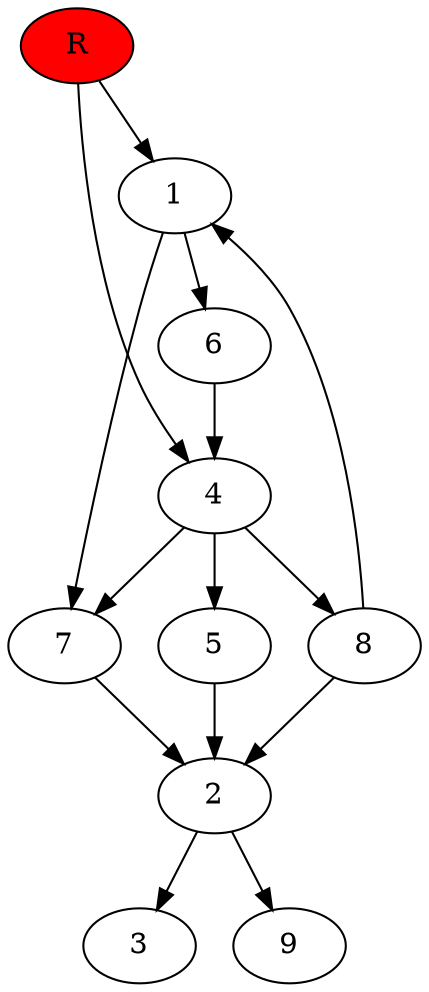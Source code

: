 digraph prb11660 {
	1
	2
	3
	4
	5
	6
	7
	8
	R [fillcolor="#ff0000" style=filled]
	1 -> 6
	1 -> 7
	2 -> 3
	2 -> 9
	4 -> 5
	4 -> 7
	4 -> 8
	5 -> 2
	6 -> 4
	7 -> 2
	8 -> 1
	8 -> 2
	R -> 1
	R -> 4
}
